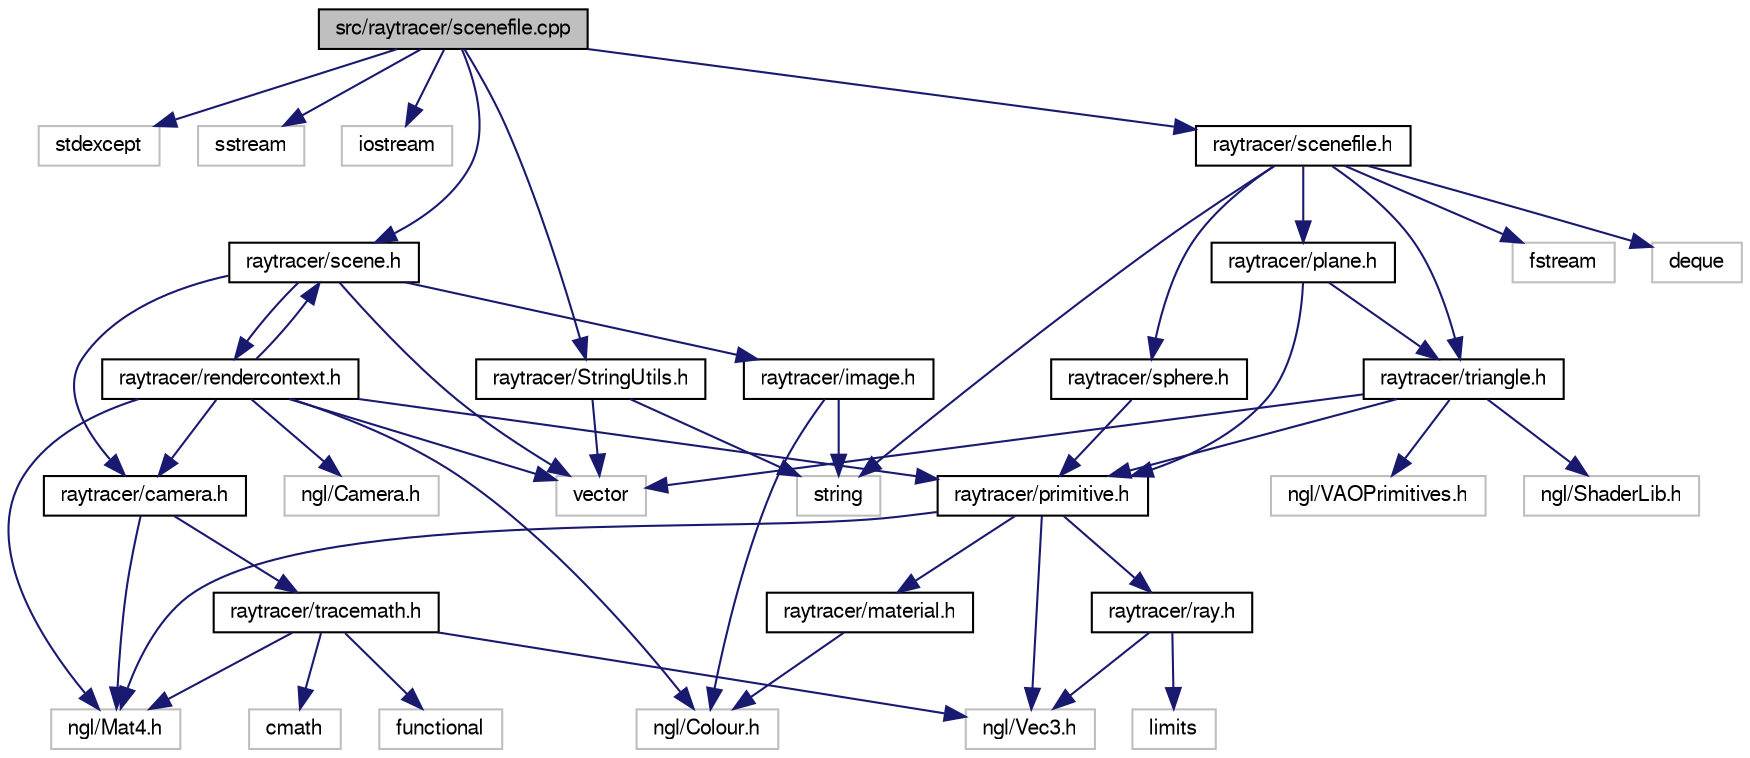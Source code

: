 digraph "src/raytracer/scenefile.cpp"
{
  edge [fontname="FreeSans",fontsize="10",labelfontname="FreeSans",labelfontsize="10"];
  node [fontname="FreeSans",fontsize="10",shape=record];
  Node1 [label="src/raytracer/scenefile.cpp",height=0.2,width=0.4,color="black", fillcolor="grey75", style="filled", fontcolor="black"];
  Node1 -> Node2 [color="midnightblue",fontsize="10",style="solid"];
  Node2 [label="stdexcept",height=0.2,width=0.4,color="grey75", fillcolor="white", style="filled"];
  Node1 -> Node3 [color="midnightblue",fontsize="10",style="solid"];
  Node3 [label="sstream",height=0.2,width=0.4,color="grey75", fillcolor="white", style="filled"];
  Node1 -> Node4 [color="midnightblue",fontsize="10",style="solid"];
  Node4 [label="iostream",height=0.2,width=0.4,color="grey75", fillcolor="white", style="filled"];
  Node1 -> Node5 [color="midnightblue",fontsize="10",style="solid"];
  Node5 [label="raytracer/scenefile.h",height=0.2,width=0.4,color="black", fillcolor="white", style="filled",URL="$scenefile_8h.html"];
  Node5 -> Node6 [color="midnightblue",fontsize="10",style="solid"];
  Node6 [label="string",height=0.2,width=0.4,color="grey75", fillcolor="white", style="filled"];
  Node5 -> Node7 [color="midnightblue",fontsize="10",style="solid"];
  Node7 [label="fstream",height=0.2,width=0.4,color="grey75", fillcolor="white", style="filled"];
  Node5 -> Node8 [color="midnightblue",fontsize="10",style="solid"];
  Node8 [label="deque",height=0.2,width=0.4,color="grey75", fillcolor="white", style="filled"];
  Node5 -> Node9 [color="midnightblue",fontsize="10",style="solid"];
  Node9 [label="raytracer/sphere.h",height=0.2,width=0.4,color="black", fillcolor="white", style="filled",URL="$sphere_8h.html"];
  Node9 -> Node10 [color="midnightblue",fontsize="10",style="solid"];
  Node10 [label="raytracer/primitive.h",height=0.2,width=0.4,color="black", fillcolor="white", style="filled",URL="$primitive_8h.html"];
  Node10 -> Node11 [color="midnightblue",fontsize="10",style="solid"];
  Node11 [label="ngl/Vec3.h",height=0.2,width=0.4,color="grey75", fillcolor="white", style="filled"];
  Node10 -> Node12 [color="midnightblue",fontsize="10",style="solid"];
  Node12 [label="ngl/Mat4.h",height=0.2,width=0.4,color="grey75", fillcolor="white", style="filled"];
  Node10 -> Node13 [color="midnightblue",fontsize="10",style="solid"];
  Node13 [label="raytracer/ray.h",height=0.2,width=0.4,color="black", fillcolor="white", style="filled",URL="$ray_8h.html"];
  Node13 -> Node11 [color="midnightblue",fontsize="10",style="solid"];
  Node13 -> Node14 [color="midnightblue",fontsize="10",style="solid"];
  Node14 [label="limits",height=0.2,width=0.4,color="grey75", fillcolor="white", style="filled"];
  Node10 -> Node15 [color="midnightblue",fontsize="10",style="solid"];
  Node15 [label="raytracer/material.h",height=0.2,width=0.4,color="black", fillcolor="white", style="filled",URL="$material_8h.html"];
  Node15 -> Node16 [color="midnightblue",fontsize="10",style="solid"];
  Node16 [label="ngl/Colour.h",height=0.2,width=0.4,color="grey75", fillcolor="white", style="filled"];
  Node5 -> Node17 [color="midnightblue",fontsize="10",style="solid"];
  Node17 [label="raytracer/triangle.h",height=0.2,width=0.4,color="black", fillcolor="white", style="filled",URL="$triangle_8h.html"];
  Node17 -> Node10 [color="midnightblue",fontsize="10",style="solid"];
  Node17 -> Node18 [color="midnightblue",fontsize="10",style="solid"];
  Node18 [label="ngl/VAOPrimitives.h",height=0.2,width=0.4,color="grey75", fillcolor="white", style="filled"];
  Node17 -> Node19 [color="midnightblue",fontsize="10",style="solid"];
  Node19 [label="ngl/ShaderLib.h",height=0.2,width=0.4,color="grey75", fillcolor="white", style="filled"];
  Node17 -> Node20 [color="midnightblue",fontsize="10",style="solid"];
  Node20 [label="vector",height=0.2,width=0.4,color="grey75", fillcolor="white", style="filled"];
  Node5 -> Node21 [color="midnightblue",fontsize="10",style="solid"];
  Node21 [label="raytracer/plane.h",height=0.2,width=0.4,color="black", fillcolor="white", style="filled",URL="$plane_8h.html"];
  Node21 -> Node10 [color="midnightblue",fontsize="10",style="solid"];
  Node21 -> Node17 [color="midnightblue",fontsize="10",style="solid"];
  Node1 -> Node22 [color="midnightblue",fontsize="10",style="solid"];
  Node22 [label="raytracer/StringUtils.h",height=0.2,width=0.4,color="black", fillcolor="white", style="filled",URL="$StringUtils_8h.html"];
  Node22 -> Node6 [color="midnightblue",fontsize="10",style="solid"];
  Node22 -> Node20 [color="midnightblue",fontsize="10",style="solid"];
  Node1 -> Node23 [color="midnightblue",fontsize="10",style="solid"];
  Node23 [label="raytracer/scene.h",height=0.2,width=0.4,color="black", fillcolor="white", style="filled",URL="$scene_8h.html"];
  Node23 -> Node20 [color="midnightblue",fontsize="10",style="solid"];
  Node23 -> Node24 [color="midnightblue",fontsize="10",style="solid"];
  Node24 [label="raytracer/rendercontext.h",height=0.2,width=0.4,color="black", fillcolor="white", style="filled",URL="$rendercontext_8h.html"];
  Node24 -> Node20 [color="midnightblue",fontsize="10",style="solid"];
  Node24 -> Node12 [color="midnightblue",fontsize="10",style="solid"];
  Node24 -> Node16 [color="midnightblue",fontsize="10",style="solid"];
  Node24 -> Node25 [color="midnightblue",fontsize="10",style="solid"];
  Node25 [label="ngl/Camera.h",height=0.2,width=0.4,color="grey75", fillcolor="white", style="filled"];
  Node24 -> Node10 [color="midnightblue",fontsize="10",style="solid"];
  Node24 -> Node26 [color="midnightblue",fontsize="10",style="solid"];
  Node26 [label="raytracer/camera.h",height=0.2,width=0.4,color="black", fillcolor="white", style="filled",URL="$camera_8h.html"];
  Node26 -> Node12 [color="midnightblue",fontsize="10",style="solid"];
  Node26 -> Node27 [color="midnightblue",fontsize="10",style="solid"];
  Node27 [label="raytracer/tracemath.h",height=0.2,width=0.4,color="black", fillcolor="white", style="filled",URL="$tracemath_8h.html"];
  Node27 -> Node28 [color="midnightblue",fontsize="10",style="solid"];
  Node28 [label="cmath",height=0.2,width=0.4,color="grey75", fillcolor="white", style="filled"];
  Node27 -> Node29 [color="midnightblue",fontsize="10",style="solid"];
  Node29 [label="functional",height=0.2,width=0.4,color="grey75", fillcolor="white", style="filled"];
  Node27 -> Node11 [color="midnightblue",fontsize="10",style="solid"];
  Node27 -> Node12 [color="midnightblue",fontsize="10",style="solid"];
  Node24 -> Node23 [color="midnightblue",fontsize="10",style="solid"];
  Node23 -> Node26 [color="midnightblue",fontsize="10",style="solid"];
  Node23 -> Node30 [color="midnightblue",fontsize="10",style="solid"];
  Node30 [label="raytracer/image.h",height=0.2,width=0.4,color="black", fillcolor="white", style="filled",URL="$image_8h.html"];
  Node30 -> Node6 [color="midnightblue",fontsize="10",style="solid"];
  Node30 -> Node16 [color="midnightblue",fontsize="10",style="solid"];
}
